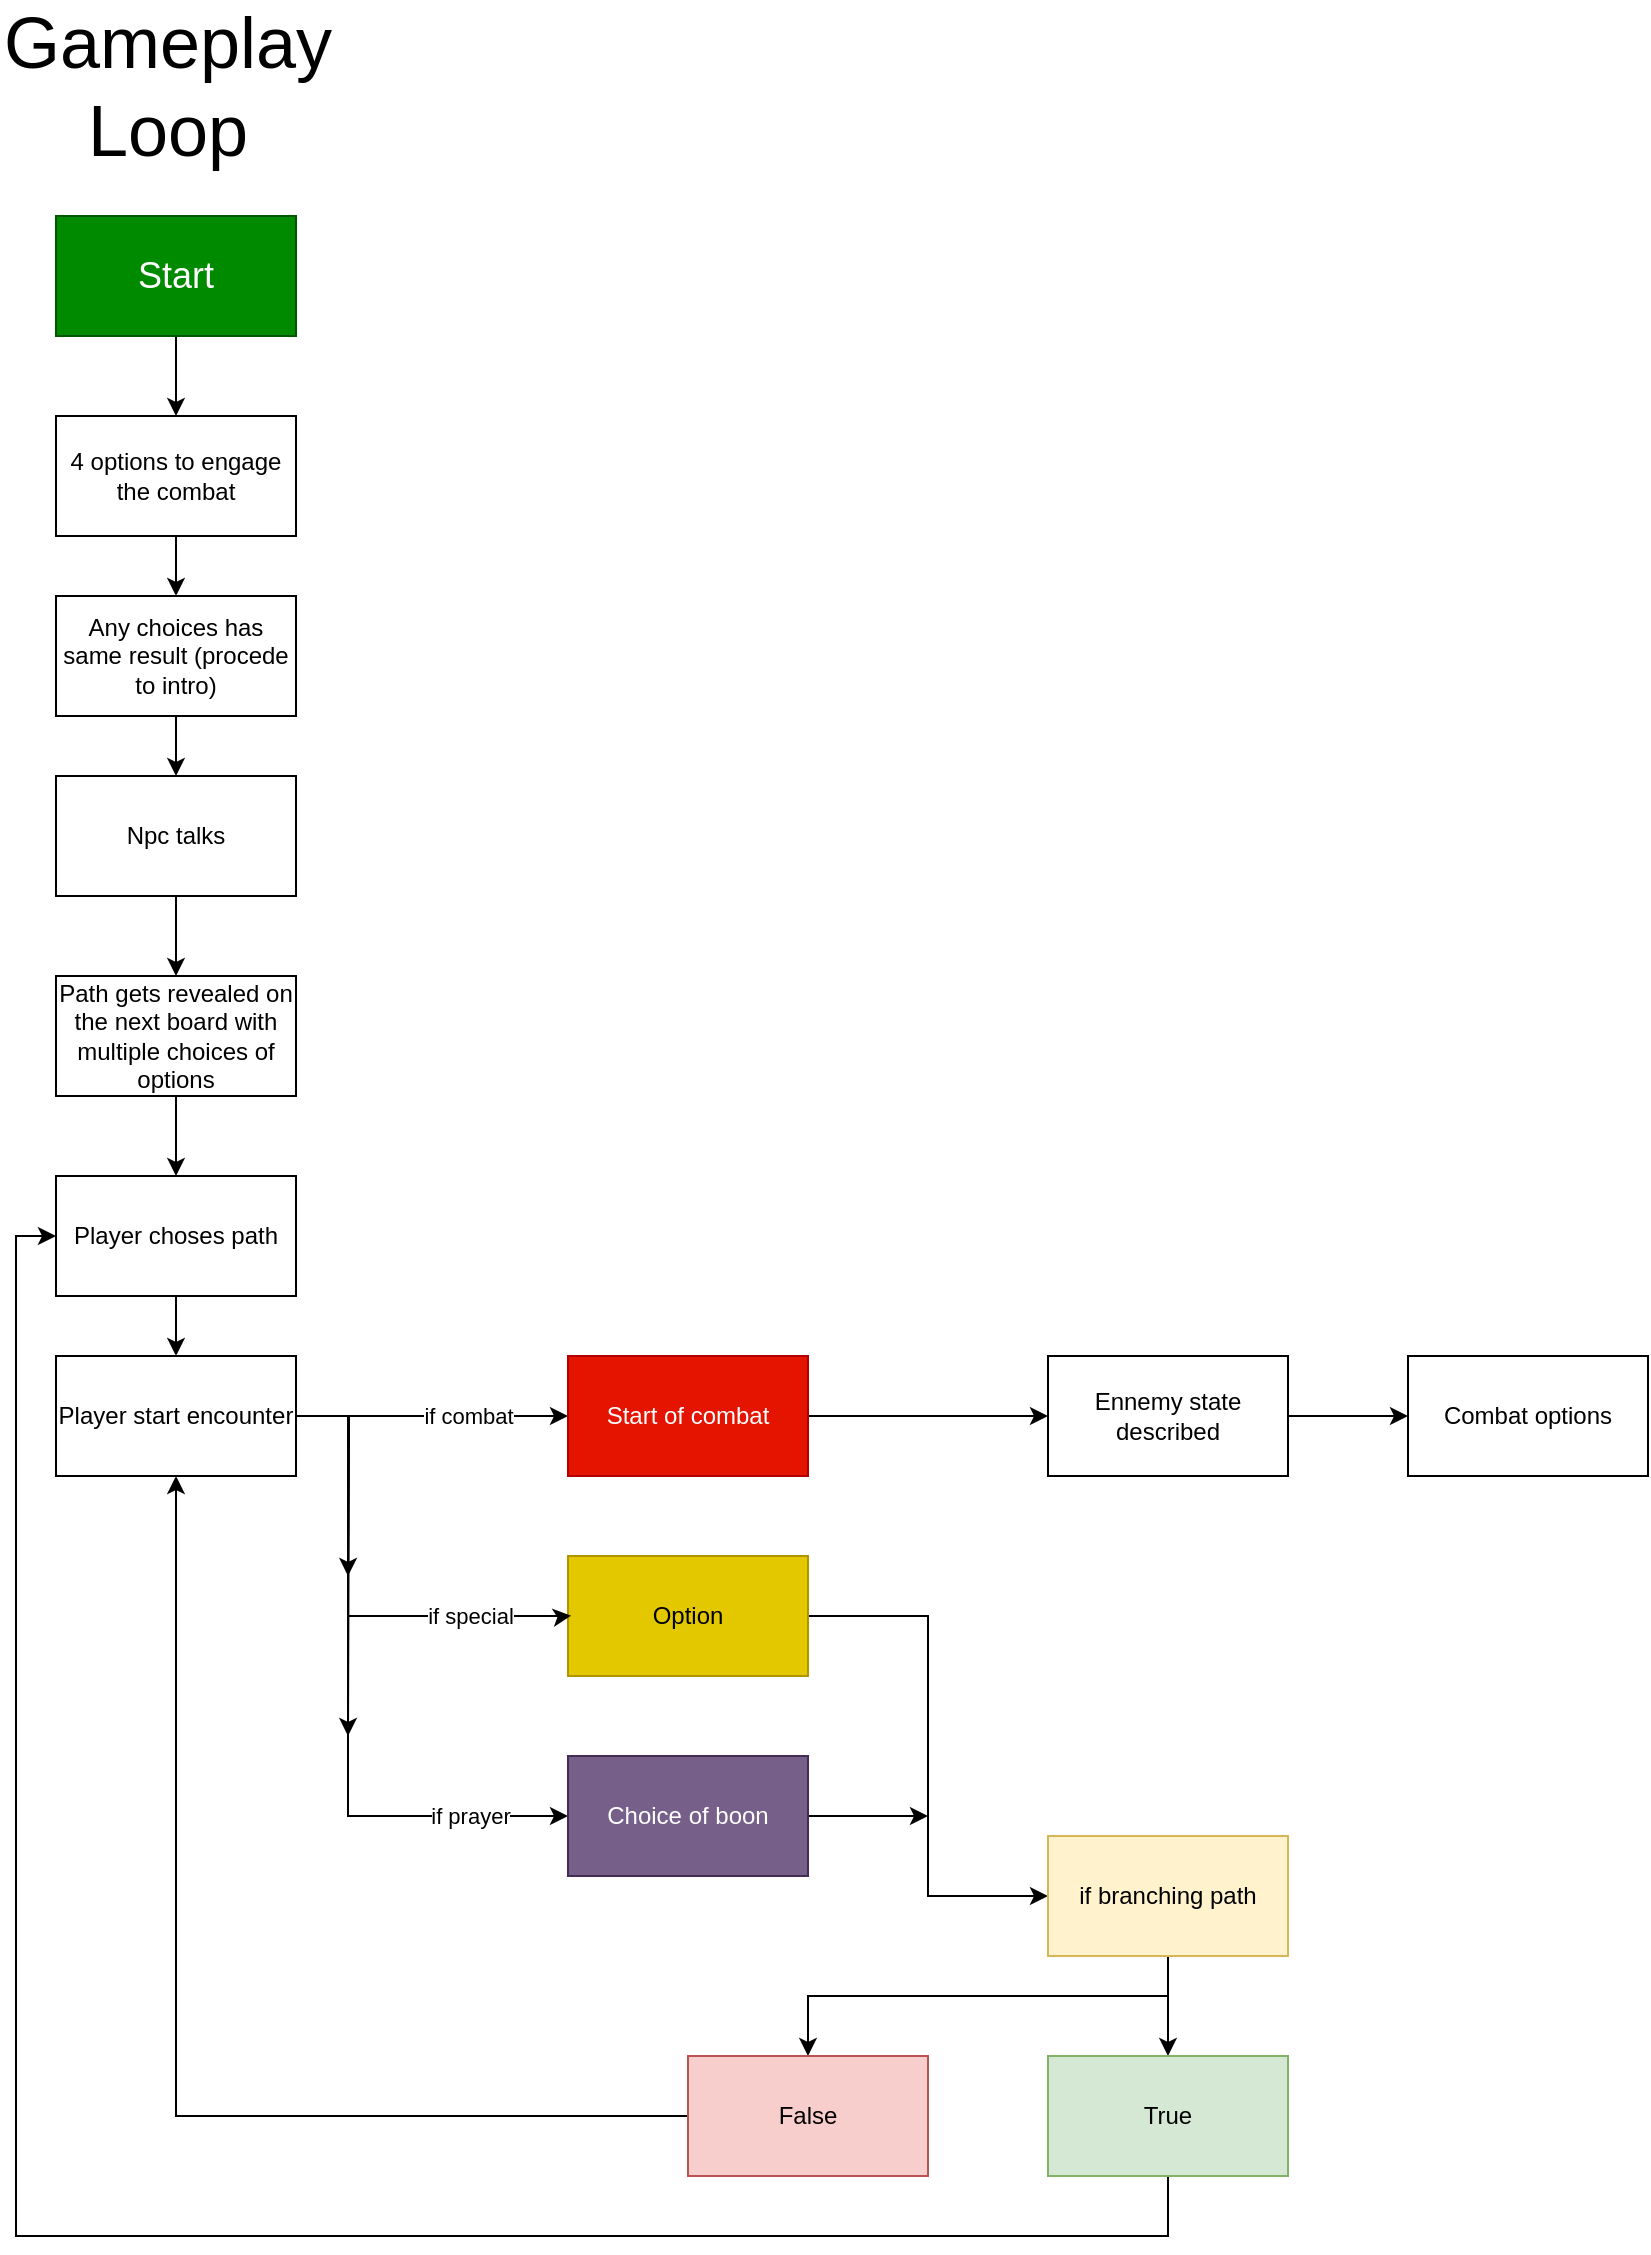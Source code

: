 <mxfile version="22.1.17" type="github">
  <diagram name="Page-1" id="d-uuY_sElJb9f_3PeOhQ">
    <mxGraphModel dx="1247" dy="1847" grid="1" gridSize="10" guides="1" tooltips="1" connect="1" arrows="1" fold="1" page="1" pageScale="1" pageWidth="827" pageHeight="1169" math="0" shadow="0">
      <root>
        <mxCell id="0" />
        <mxCell id="1" parent="0" />
        <mxCell id="YO1YelccbJNUQdWINjNr-4" style="edgeStyle=orthogonalEdgeStyle;rounded=0;orthogonalLoop=1;jettySize=auto;html=1;entryX=0.5;entryY=0;entryDx=0;entryDy=0;" edge="1" parent="1" source="gCoULJWLJIAx5a-qCT1C-1" target="YO1YelccbJNUQdWINjNr-2">
          <mxGeometry relative="1" as="geometry" />
        </mxCell>
        <mxCell id="gCoULJWLJIAx5a-qCT1C-1" value="&lt;font style=&quot;font-size: 18px;&quot;&gt;Start&lt;/font&gt;" style="rounded=0;whiteSpace=wrap;html=1;fillColor=#008a00;strokeColor=#005700;fontColor=#ffffff;" parent="1" vertex="1">
          <mxGeometry x="354" y="70" width="120" height="60" as="geometry" />
        </mxCell>
        <mxCell id="YO1YelccbJNUQdWINjNr-1" value="&lt;font style=&quot;font-size: 36px;&quot;&gt;Gameplay &lt;font style=&quot;font-size: 36px;&quot;&gt;Loop&lt;/font&gt;&lt;/font&gt;" style="text;html=1;strokeColor=none;fillColor=none;align=center;verticalAlign=middle;whiteSpace=wrap;rounded=0;" vertex="1" parent="1">
          <mxGeometry x="380" y="-10" width="60" height="30" as="geometry" />
        </mxCell>
        <mxCell id="YO1YelccbJNUQdWINjNr-7" style="edgeStyle=orthogonalEdgeStyle;rounded=0;orthogonalLoop=1;jettySize=auto;html=1;entryX=0.5;entryY=0;entryDx=0;entryDy=0;" edge="1" parent="1" source="YO1YelccbJNUQdWINjNr-2" target="YO1YelccbJNUQdWINjNr-6">
          <mxGeometry relative="1" as="geometry" />
        </mxCell>
        <mxCell id="YO1YelccbJNUQdWINjNr-2" value="4 options to engage the combat" style="rounded=0;whiteSpace=wrap;html=1;" vertex="1" parent="1">
          <mxGeometry x="354" y="170" width="120" height="60" as="geometry" />
        </mxCell>
        <mxCell id="YO1YelccbJNUQdWINjNr-9" style="edgeStyle=orthogonalEdgeStyle;rounded=0;orthogonalLoop=1;jettySize=auto;html=1;" edge="1" parent="1" source="YO1YelccbJNUQdWINjNr-6" target="YO1YelccbJNUQdWINjNr-8">
          <mxGeometry relative="1" as="geometry" />
        </mxCell>
        <mxCell id="YO1YelccbJNUQdWINjNr-6" value="Any choices has same result (procede to intro)" style="rounded=0;whiteSpace=wrap;html=1;" vertex="1" parent="1">
          <mxGeometry x="354" y="260" width="120" height="60" as="geometry" />
        </mxCell>
        <mxCell id="YO1YelccbJNUQdWINjNr-11" style="edgeStyle=orthogonalEdgeStyle;rounded=0;orthogonalLoop=1;jettySize=auto;html=1;" edge="1" parent="1" source="YO1YelccbJNUQdWINjNr-8" target="YO1YelccbJNUQdWINjNr-10">
          <mxGeometry relative="1" as="geometry" />
        </mxCell>
        <mxCell id="YO1YelccbJNUQdWINjNr-8" value="Npc talks" style="rounded=0;whiteSpace=wrap;html=1;" vertex="1" parent="1">
          <mxGeometry x="354" y="350" width="120" height="60" as="geometry" />
        </mxCell>
        <mxCell id="YO1YelccbJNUQdWINjNr-42" style="edgeStyle=orthogonalEdgeStyle;rounded=0;orthogonalLoop=1;jettySize=auto;html=1;entryX=0.5;entryY=0;entryDx=0;entryDy=0;" edge="1" parent="1" source="YO1YelccbJNUQdWINjNr-10" target="YO1YelccbJNUQdWINjNr-40">
          <mxGeometry relative="1" as="geometry" />
        </mxCell>
        <mxCell id="YO1YelccbJNUQdWINjNr-10" value="Path gets revealed on the next board with multiple choices of options" style="rounded=0;whiteSpace=wrap;html=1;" vertex="1" parent="1">
          <mxGeometry x="354" y="450" width="120" height="60" as="geometry" />
        </mxCell>
        <mxCell id="YO1YelccbJNUQdWINjNr-15" style="edgeStyle=orthogonalEdgeStyle;rounded=0;orthogonalLoop=1;jettySize=auto;html=1;entryX=0;entryY=0.5;entryDx=0;entryDy=0;" edge="1" parent="1" source="YO1YelccbJNUQdWINjNr-12" target="YO1YelccbJNUQdWINjNr-14">
          <mxGeometry relative="1" as="geometry">
            <Array as="points">
              <mxPoint x="460" y="670" />
              <mxPoint x="460" y="670" />
            </Array>
          </mxGeometry>
        </mxCell>
        <mxCell id="YO1YelccbJNUQdWINjNr-38" value="if combat" style="edgeLabel;html=1;align=center;verticalAlign=middle;resizable=0;points=[];" vertex="1" connectable="0" parent="YO1YelccbJNUQdWINjNr-15">
          <mxGeometry x="0.478" y="1" relative="1" as="geometry">
            <mxPoint x="-15" y="1" as="offset" />
          </mxGeometry>
        </mxCell>
        <mxCell id="YO1YelccbJNUQdWINjNr-24" style="edgeStyle=orthogonalEdgeStyle;rounded=0;orthogonalLoop=1;jettySize=auto;html=1;entryX=0;entryY=0.5;entryDx=0;entryDy=0;" edge="1" parent="1" source="YO1YelccbJNUQdWINjNr-12" target="YO1YelccbJNUQdWINjNr-22">
          <mxGeometry relative="1" as="geometry">
            <Array as="points">
              <mxPoint x="500" y="670" />
              <mxPoint x="500" y="870" />
            </Array>
          </mxGeometry>
        </mxCell>
        <mxCell id="YO1YelccbJNUQdWINjNr-25" value="if prayer" style="edgeLabel;html=1;align=center;verticalAlign=middle;resizable=0;points=[];" vertex="1" connectable="0" parent="YO1YelccbJNUQdWINjNr-24">
          <mxGeometry x="0.591" relative="1" as="geometry">
            <mxPoint x="19" as="offset" />
          </mxGeometry>
        </mxCell>
        <mxCell id="YO1YelccbJNUQdWINjNr-26" style="edgeStyle=orthogonalEdgeStyle;rounded=0;orthogonalLoop=1;jettySize=auto;html=1;" edge="1" parent="1" source="YO1YelccbJNUQdWINjNr-12">
          <mxGeometry relative="1" as="geometry">
            <mxPoint x="500.0" y="830" as="targetPoint" />
          </mxGeometry>
        </mxCell>
        <mxCell id="YO1YelccbJNUQdWINjNr-27" style="edgeStyle=orthogonalEdgeStyle;rounded=0;orthogonalLoop=1;jettySize=auto;html=1;" edge="1" parent="1" source="YO1YelccbJNUQdWINjNr-12">
          <mxGeometry relative="1" as="geometry">
            <mxPoint x="500.0" y="750" as="targetPoint" />
          </mxGeometry>
        </mxCell>
        <mxCell id="YO1YelccbJNUQdWINjNr-12" value="Player start encounter" style="rounded=0;whiteSpace=wrap;html=1;" vertex="1" parent="1">
          <mxGeometry x="354" y="640" width="120" height="60" as="geometry" />
        </mxCell>
        <mxCell id="YO1YelccbJNUQdWINjNr-51" style="edgeStyle=orthogonalEdgeStyle;rounded=0;orthogonalLoop=1;jettySize=auto;html=1;" edge="1" parent="1" source="YO1YelccbJNUQdWINjNr-14" target="YO1YelccbJNUQdWINjNr-50">
          <mxGeometry relative="1" as="geometry" />
        </mxCell>
        <mxCell id="YO1YelccbJNUQdWINjNr-14" value="Start of combat" style="rounded=0;whiteSpace=wrap;html=1;fillColor=#e51400;fontColor=#ffffff;strokeColor=#B20000;" vertex="1" parent="1">
          <mxGeometry x="610" y="640" width="120" height="60" as="geometry" />
        </mxCell>
        <mxCell id="YO1YelccbJNUQdWINjNr-31" style="edgeStyle=orthogonalEdgeStyle;rounded=0;orthogonalLoop=1;jettySize=auto;html=1;entryX=0;entryY=0.5;entryDx=0;entryDy=0;" edge="1" parent="1" source="YO1YelccbJNUQdWINjNr-17" target="YO1YelccbJNUQdWINjNr-29">
          <mxGeometry relative="1" as="geometry" />
        </mxCell>
        <mxCell id="YO1YelccbJNUQdWINjNr-17" value="Option" style="rounded=0;whiteSpace=wrap;html=1;fillColor=#e3c800;fontColor=#000000;strokeColor=#B09500;" vertex="1" parent="1">
          <mxGeometry x="610" y="740" width="120" height="60" as="geometry" />
        </mxCell>
        <mxCell id="YO1YelccbJNUQdWINjNr-18" style="edgeStyle=orthogonalEdgeStyle;rounded=0;orthogonalLoop=1;jettySize=auto;html=1;entryX=0.013;entryY=0.497;entryDx=0;entryDy=0;entryPerimeter=0;" edge="1" parent="1" source="YO1YelccbJNUQdWINjNr-12" target="YO1YelccbJNUQdWINjNr-17">
          <mxGeometry relative="1" as="geometry">
            <Array as="points">
              <mxPoint x="500" y="670" />
              <mxPoint x="500" y="770" />
              <mxPoint x="610" y="770" />
            </Array>
          </mxGeometry>
        </mxCell>
        <mxCell id="YO1YelccbJNUQdWINjNr-39" value="if special" style="edgeLabel;html=1;align=center;verticalAlign=middle;resizable=0;points=[];" vertex="1" connectable="0" parent="YO1YelccbJNUQdWINjNr-18">
          <mxGeometry x="0.678" y="-2" relative="1" as="geometry">
            <mxPoint x="-13" y="-2" as="offset" />
          </mxGeometry>
        </mxCell>
        <mxCell id="YO1YelccbJNUQdWINjNr-46" style="edgeStyle=orthogonalEdgeStyle;rounded=0;orthogonalLoop=1;jettySize=auto;html=1;" edge="1" parent="1" source="YO1YelccbJNUQdWINjNr-22">
          <mxGeometry relative="1" as="geometry">
            <mxPoint x="790" y="870" as="targetPoint" />
          </mxGeometry>
        </mxCell>
        <mxCell id="YO1YelccbJNUQdWINjNr-22" value="Choice of boon" style="rounded=0;whiteSpace=wrap;html=1;fillColor=#76608a;fontColor=#ffffff;strokeColor=#432D57;" vertex="1" parent="1">
          <mxGeometry x="610" y="840" width="120" height="60" as="geometry" />
        </mxCell>
        <mxCell id="YO1YelccbJNUQdWINjNr-43" style="edgeStyle=orthogonalEdgeStyle;rounded=0;orthogonalLoop=1;jettySize=auto;html=1;" edge="1" parent="1" source="YO1YelccbJNUQdWINjNr-29" target="YO1YelccbJNUQdWINjNr-30">
          <mxGeometry relative="1" as="geometry" />
        </mxCell>
        <mxCell id="YO1YelccbJNUQdWINjNr-47" style="edgeStyle=orthogonalEdgeStyle;rounded=0;orthogonalLoop=1;jettySize=auto;html=1;" edge="1" parent="1" source="YO1YelccbJNUQdWINjNr-29" target="YO1YelccbJNUQdWINjNr-34">
          <mxGeometry relative="1" as="geometry">
            <Array as="points">
              <mxPoint x="910" y="960" />
              <mxPoint x="730" y="960" />
            </Array>
          </mxGeometry>
        </mxCell>
        <mxCell id="YO1YelccbJNUQdWINjNr-29" value="if branching path" style="rounded=0;whiteSpace=wrap;html=1;fillColor=#fff2cc;strokeColor=#d6b656;" vertex="1" parent="1">
          <mxGeometry x="850" y="880" width="120" height="60" as="geometry" />
        </mxCell>
        <mxCell id="YO1YelccbJNUQdWINjNr-49" style="edgeStyle=orthogonalEdgeStyle;rounded=0;orthogonalLoop=1;jettySize=auto;html=1;entryX=0;entryY=0.5;entryDx=0;entryDy=0;" edge="1" parent="1" source="YO1YelccbJNUQdWINjNr-30" target="YO1YelccbJNUQdWINjNr-40">
          <mxGeometry relative="1" as="geometry">
            <Array as="points">
              <mxPoint x="910" y="1080" />
              <mxPoint x="334" y="1080" />
              <mxPoint x="334" y="580" />
            </Array>
          </mxGeometry>
        </mxCell>
        <mxCell id="YO1YelccbJNUQdWINjNr-30" value="True" style="rounded=0;whiteSpace=wrap;html=1;fillColor=#d5e8d4;strokeColor=#82b366;" vertex="1" parent="1">
          <mxGeometry x="850" y="990" width="120" height="60" as="geometry" />
        </mxCell>
        <mxCell id="YO1YelccbJNUQdWINjNr-48" style="edgeStyle=orthogonalEdgeStyle;rounded=0;orthogonalLoop=1;jettySize=auto;html=1;entryX=0.5;entryY=1;entryDx=0;entryDy=0;" edge="1" parent="1" source="YO1YelccbJNUQdWINjNr-34" target="YO1YelccbJNUQdWINjNr-12">
          <mxGeometry relative="1" as="geometry" />
        </mxCell>
        <mxCell id="YO1YelccbJNUQdWINjNr-34" value="False" style="rounded=0;whiteSpace=wrap;html=1;fillColor=#f8cecc;strokeColor=#b85450;" vertex="1" parent="1">
          <mxGeometry x="670" y="990" width="120" height="60" as="geometry" />
        </mxCell>
        <mxCell id="YO1YelccbJNUQdWINjNr-41" style="edgeStyle=orthogonalEdgeStyle;rounded=0;orthogonalLoop=1;jettySize=auto;html=1;entryX=0.5;entryY=0;entryDx=0;entryDy=0;" edge="1" parent="1" source="YO1YelccbJNUQdWINjNr-40" target="YO1YelccbJNUQdWINjNr-12">
          <mxGeometry relative="1" as="geometry" />
        </mxCell>
        <mxCell id="YO1YelccbJNUQdWINjNr-40" value="Player choses path" style="rounded=0;whiteSpace=wrap;html=1;" vertex="1" parent="1">
          <mxGeometry x="354" y="550" width="120" height="60" as="geometry" />
        </mxCell>
        <mxCell id="YO1YelccbJNUQdWINjNr-54" style="edgeStyle=orthogonalEdgeStyle;rounded=0;orthogonalLoop=1;jettySize=auto;html=1;entryX=0;entryY=0.5;entryDx=0;entryDy=0;" edge="1" parent="1" source="YO1YelccbJNUQdWINjNr-50" target="YO1YelccbJNUQdWINjNr-52">
          <mxGeometry relative="1" as="geometry" />
        </mxCell>
        <mxCell id="YO1YelccbJNUQdWINjNr-50" value="Ennemy state described" style="rounded=0;whiteSpace=wrap;html=1;" vertex="1" parent="1">
          <mxGeometry x="850" y="640" width="120" height="60" as="geometry" />
        </mxCell>
        <mxCell id="YO1YelccbJNUQdWINjNr-52" value="Combat options" style="rounded=0;whiteSpace=wrap;html=1;" vertex="1" parent="1">
          <mxGeometry x="1030" y="640" width="120" height="60" as="geometry" />
        </mxCell>
      </root>
    </mxGraphModel>
  </diagram>
</mxfile>
